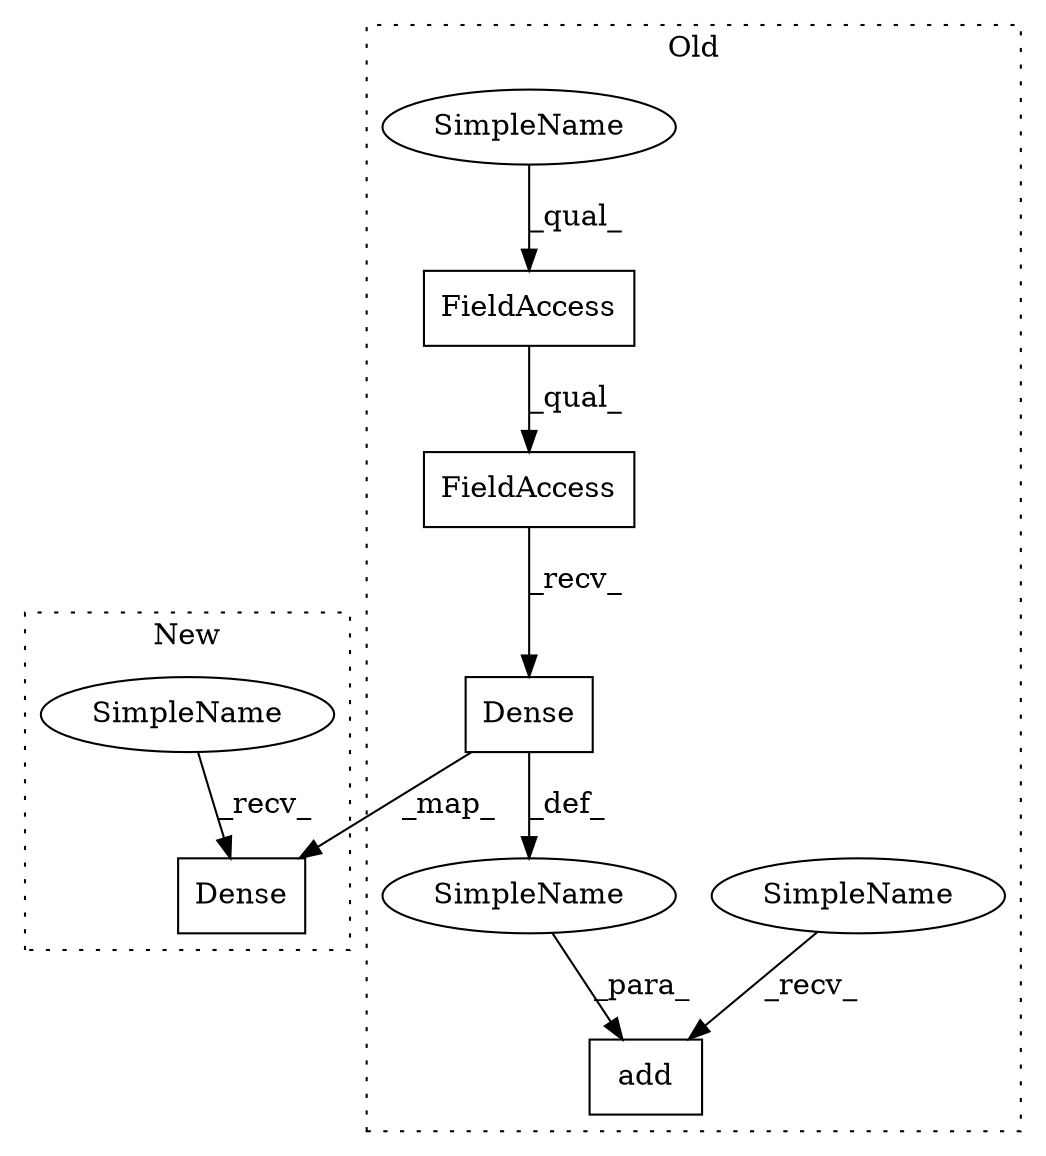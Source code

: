 digraph G {
subgraph cluster0 {
1 [label="Dense" a="32" s="827,854" l="6,1" shape="box"];
3 [label="add" a="32" s="799,855" l="4,1" shape="box"];
4 [label="SimpleName" a="42" s="" l="" shape="ellipse"];
5 [label="FieldAccess" a="22" s="803" l="23" shape="box"];
6 [label="FieldAccess" a="22" s="803" l="16" shape="box"];
7 [label="SimpleName" a="42" s="793" l="5" shape="ellipse"];
8 [label="SimpleName" a="42" s="803" l="10" shape="ellipse"];
label = "Old";
style="dotted";
}
subgraph cluster1 {
2 [label="Dense" a="32" s="802,829" l="6,1" shape="box"];
9 [label="SimpleName" a="42" s="800" l="1" shape="ellipse"];
label = "New";
style="dotted";
}
1 -> 4 [label="_def_"];
1 -> 2 [label="_map_"];
4 -> 3 [label="_para_"];
5 -> 1 [label="_recv_"];
6 -> 5 [label="_qual_"];
7 -> 3 [label="_recv_"];
8 -> 6 [label="_qual_"];
9 -> 2 [label="_recv_"];
}